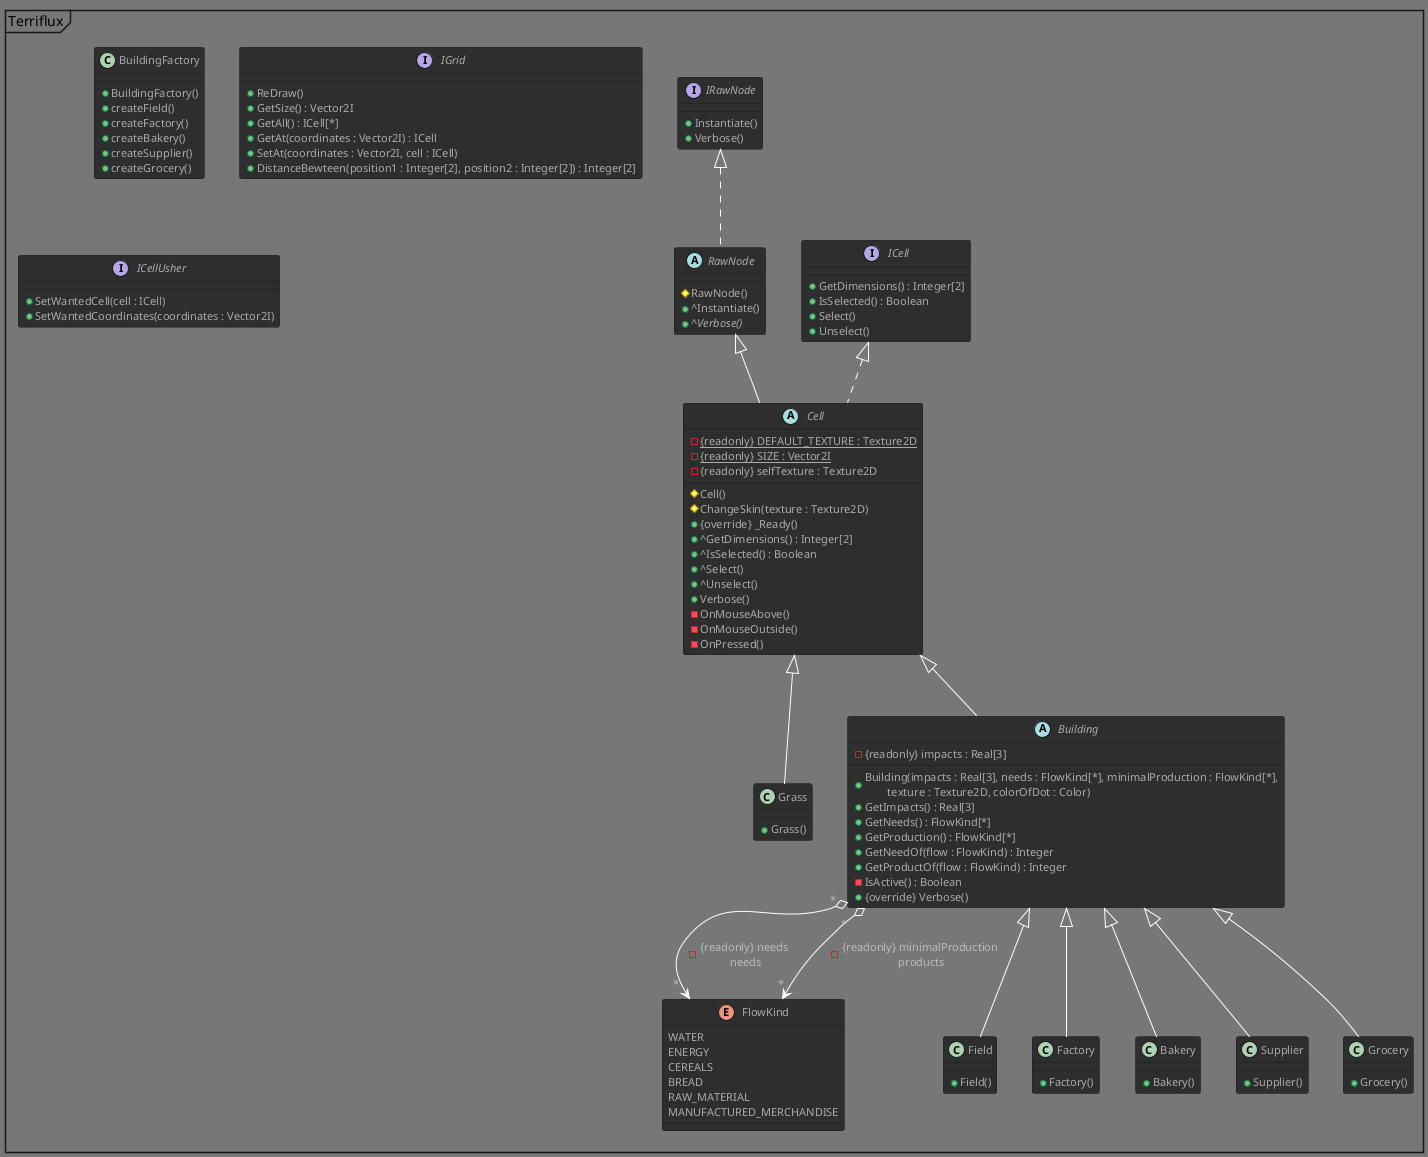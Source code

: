 @startuml
!theme reddress-darkgreen

mainframe Terriflux

/' GENERAL '/
interface IRawNode  /' Any node of our own creation '/
{
    + Instantiate() /' substitutes GD.Load '/
    + Verbose()
}
abstract RawNode implements IRawNode /' extends Godot.Node '/
{
    # RawNode() /' this.Name = this.getClass().ToString() '/ 
    + ^Instantiate() /' (IRawNode) GD.Load<PackedScene>(chemin_vers_noeud + noeud.Name) '/
    + ^{abstract} Verbose()
}

/' CELLS '/
interface ICell 
{
    + GetDimensions() : Integer[2] /' VectorI(x, y) '/
    + IsSelected() : Boolean
    + Select()
    + Unselect() /' TODO - actuel ResetTexture '/
}
abstract Cell extends RawNode implements ICell
{
    - {static} {readonly} DEFAULT_TEXTURE : Texture2D
    - {static} {readonly} SIZE : Vector2I 
    - {readonly} selfTexture : Texture2D
    # Cell()
    # ChangeSkin(texture : Texture2D)
    + {override} _Ready() /' ChangeSkin() '/
    + ^GetDimensions() : Integer[2] 
    + ^IsSelected() : Boolean
    + ^Select()
    + ^Unselect() 
    + Verbose()
    - OnMouseAbove()
    - OnMouseOutside()
    - OnPressed()
}
class Grass extends Cell
{
    + Grass() 
}
abstract Building extends Cell
{
    - {readonly} impacts : Real[3]
    + Building(impacts : Real[3], needs : FlowKind[*], minimalProduction : FlowKind[*],\n\ttexture : Texture2D, colorOfDot : Color)
    + GetImpacts() : Real[3]
    + GetNeeds() : FlowKind[*]
    + GetProduction() : FlowKind[*]     /' minimal product '/
    + GetNeedOf(flow : FlowKind) : Integer
    + GetProductOf(flow : FlowKind) : Integer        /' minimal product '/
    - IsActive() : Boolean /' will produce sth this turn '/
    + {override} Verbose()
}
/' needs & minimalProduction = (FlowKind, Integer)[*] '/
Building" * " o--> " * "FlowKind : - {readonly} needs \n needs      
Building" * " o--> " * "FlowKind : - {readonly} minimalProduction \n products
enum FlowKind
{
    WATER
    ENERGY
    CEREALS
    BREAD
    RAW_MATERIAL
    MANUFACTURED_MERCHANDISE
}
class Field extends Building
{
    + Field()       /' 1.5, 4.0, -2.0; WATER,1 ; CEREALS,2 ; #Ce517b '/
}
class Factory extends Building
{
    + Factory()    /' 8.5, -23.0, -11.8 ; WATER,3, ENERGY,7, RAW_MATERIAL,4 ; MANUFACTURED_MERCHANDISE,5 ; #Ce7651 '/
}
class Bakery extends Building
{
    + Bakery()      /' 3.0, -1.0, -4.0 ; WATER,2, ENERGY,1, CEREALS,2 ; BREAD,3 ; #Ceb851 '/
}
class Supplier extends Building
{
    + Supplier()        /' 2.5, -2.0, -5.0 ; ; WATER,5, ENERGY,6 ; #51ce60 '/
}
class Grocery extends Building
{
    + Grocery()         /' 15.0, -2.5, -2.5 ; MANUFACTURED_MERCHANDISE,3, ENERGY,1 ; #51ceb4 '/
}
class BuildingFactory
{
    + BuildingFactory()
    + createField()
    + createFactory()
    + createBakery()
    + createSupplier()
    + createGrocery()
}



interface IGrid
{
    + ReDraw()              /' old update() & forceUpdate() '/  
    + GetSize() : Vector2I
    + GetAll() : ICell[*]       /' (ICell, Vector2I)[*] '/
    + GetAt(coordinates : Vector2I) : ICell
    + SetAt(coordinates : Vector2I, cell : ICell)
    + DistanceBewteen(position1 : Integer[2], position2 : Integer[2]) : Integer[2] /' Tuple<int, int> '/
}
/' gere uniquement le placement de cellule (et donc batiments) 
et les operations qui le precedent/suivent (choix du type, des coordonnees, etc) '/
interface ICellUsher  
{
    + SetWantedCell(cell : ICell)
    + SetWantedCoordinates(coordinates : Vector2I)
}



@enduml